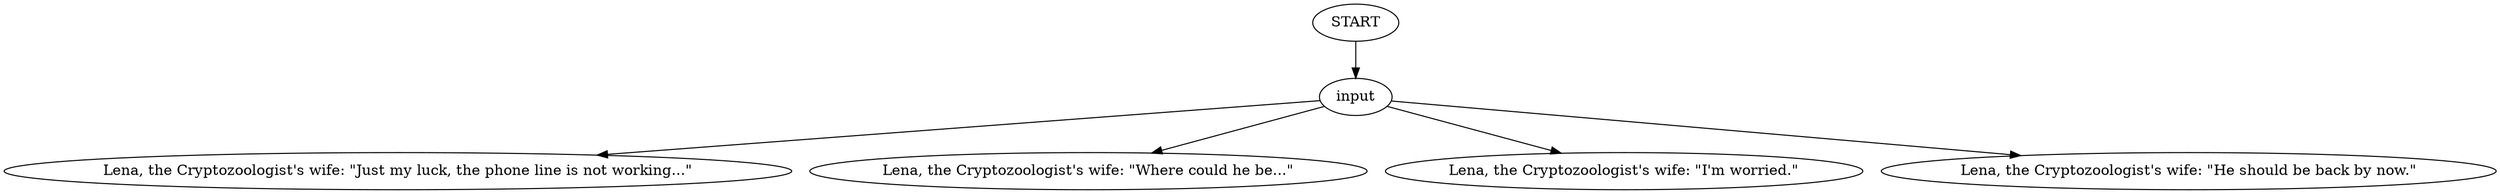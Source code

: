 # WHIRLING / LENA DAY 2 BARKS
# Lena's barks for when it's Day 2 or later and the player hasn't gotten the TASK.get_morell_back_to_lena
# ==================================================
digraph G {
	  0 [label="START"];
	  1 [label="input"];
	  2 [label="Lena, the Cryptozoologist's wife: \"Just my luck, the phone line is not working...\""];
	  3 [label="Lena, the Cryptozoologist's wife: \"Where could he be...\""];
	  4 [label="Lena, the Cryptozoologist's wife: \"I'm worried.\""];
	  5 [label="Lena, the Cryptozoologist's wife: \"He should be back by now.\""];
	  0 -> 1
	  1 -> 2
	  1 -> 3
	  1 -> 4
	  1 -> 5
}

